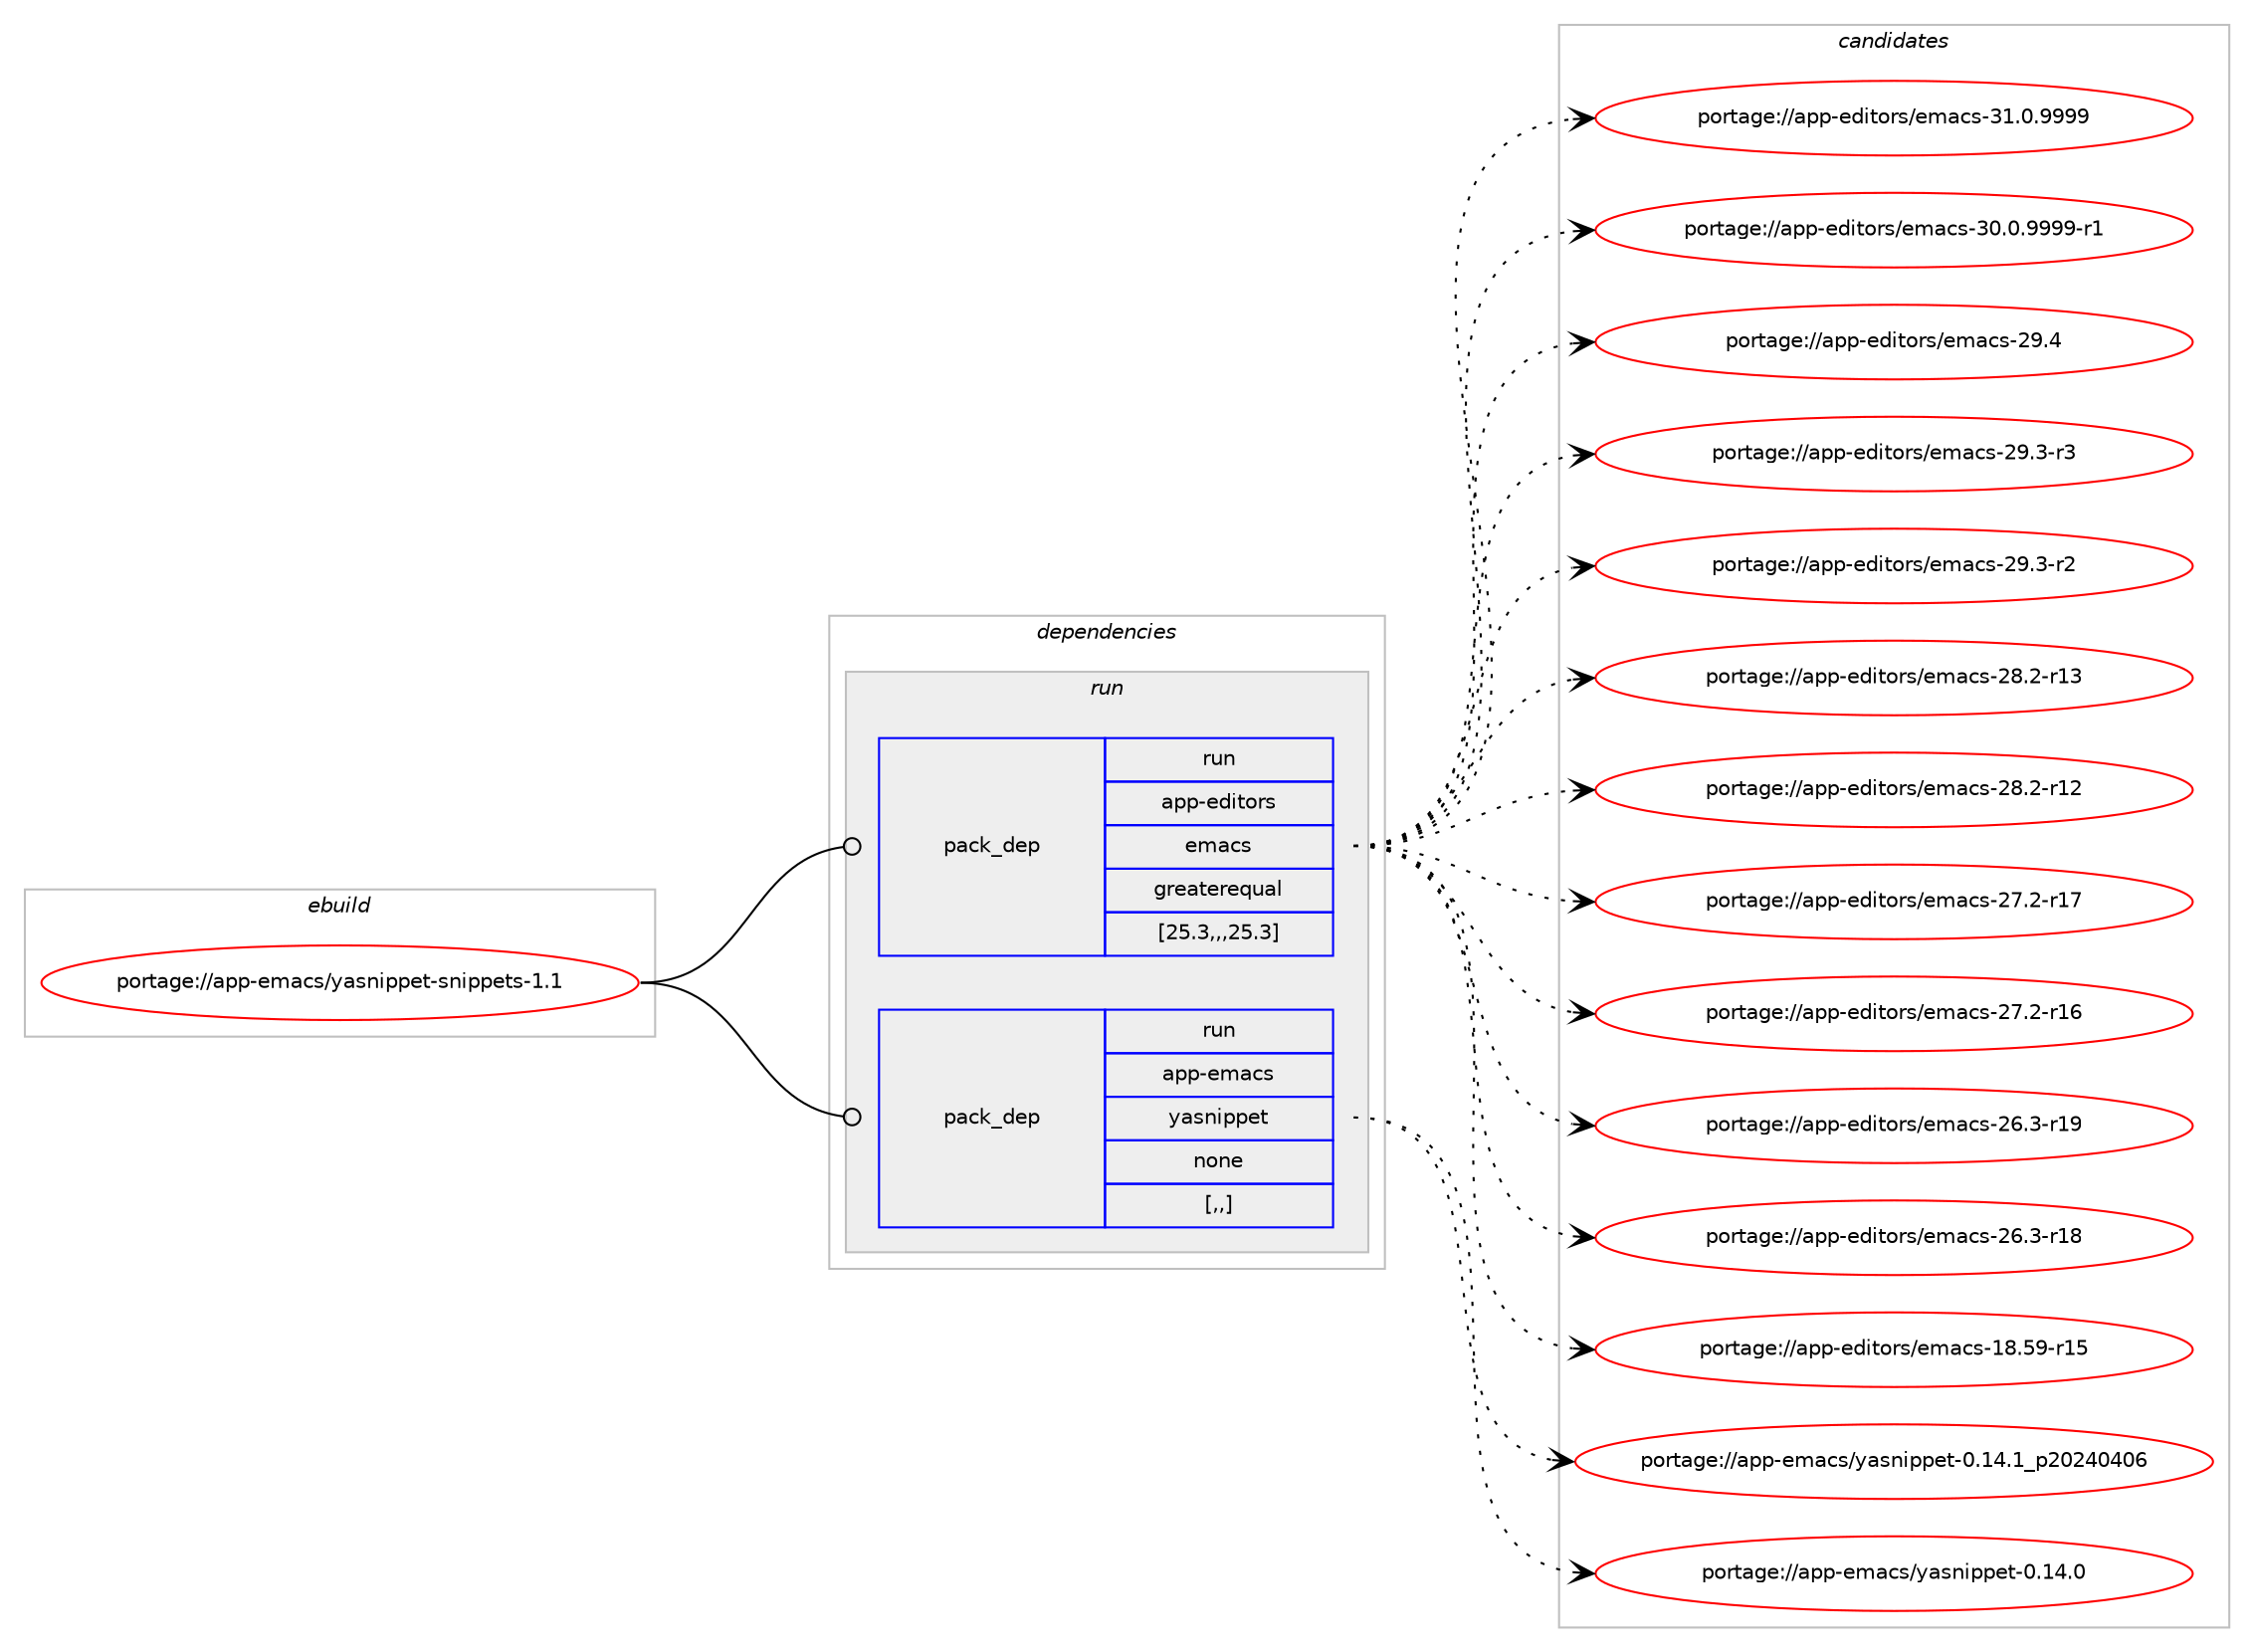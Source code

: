 digraph prolog {

# *************
# Graph options
# *************

newrank=true;
concentrate=true;
compound=true;
graph [rankdir=LR,fontname=Helvetica,fontsize=10,ranksep=1.5];#, ranksep=2.5, nodesep=0.2];
edge  [arrowhead=vee];
node  [fontname=Helvetica,fontsize=10];

# **********
# The ebuild
# **********

subgraph cluster_leftcol {
color=gray;
label=<<i>ebuild</i>>;
id [label="portage://app-emacs/yasnippet-snippets-1.1", color=red, width=4, href="../app-emacs/yasnippet-snippets-1.1.svg"];
}

# ****************
# The dependencies
# ****************

subgraph cluster_midcol {
color=gray;
label=<<i>dependencies</i>>;
subgraph cluster_compile {
fillcolor="#eeeeee";
style=filled;
label=<<i>compile</i>>;
}
subgraph cluster_compileandrun {
fillcolor="#eeeeee";
style=filled;
label=<<i>compile and run</i>>;
}
subgraph cluster_run {
fillcolor="#eeeeee";
style=filled;
label=<<i>run</i>>;
subgraph pack17169 {
dependency23513 [label=<<TABLE BORDER="0" CELLBORDER="1" CELLSPACING="0" CELLPADDING="4" WIDTH="220"><TR><TD ROWSPAN="6" CELLPADDING="30">pack_dep</TD></TR><TR><TD WIDTH="110">run</TD></TR><TR><TD>app-editors</TD></TR><TR><TD>emacs</TD></TR><TR><TD>greaterequal</TD></TR><TR><TD>[25.3,,,25.3]</TD></TR></TABLE>>, shape=none, color=blue];
}
id:e -> dependency23513:w [weight=20,style="solid",arrowhead="odot"];
subgraph pack17170 {
dependency23514 [label=<<TABLE BORDER="0" CELLBORDER="1" CELLSPACING="0" CELLPADDING="4" WIDTH="220"><TR><TD ROWSPAN="6" CELLPADDING="30">pack_dep</TD></TR><TR><TD WIDTH="110">run</TD></TR><TR><TD>app-emacs</TD></TR><TR><TD>yasnippet</TD></TR><TR><TD>none</TD></TR><TR><TD>[,,]</TD></TR></TABLE>>, shape=none, color=blue];
}
id:e -> dependency23514:w [weight=20,style="solid",arrowhead="odot"];
}
}

# **************
# The candidates
# **************

subgraph cluster_choices {
rank=same;
color=gray;
label=<<i>candidates</i>>;

subgraph choice17169 {
color=black;
nodesep=1;
choice971121124510110010511611111411547101109979911545514946484657575757 [label="portage://app-editors/emacs-31.0.9999", color=red, width=4,href="../app-editors/emacs-31.0.9999.svg"];
choice9711211245101100105116111114115471011099799115455148464846575757574511449 [label="portage://app-editors/emacs-30.0.9999-r1", color=red, width=4,href="../app-editors/emacs-30.0.9999-r1.svg"];
choice97112112451011001051161111141154710110997991154550574652 [label="portage://app-editors/emacs-29.4", color=red, width=4,href="../app-editors/emacs-29.4.svg"];
choice971121124510110010511611111411547101109979911545505746514511451 [label="portage://app-editors/emacs-29.3-r3", color=red, width=4,href="../app-editors/emacs-29.3-r3.svg"];
choice971121124510110010511611111411547101109979911545505746514511450 [label="portage://app-editors/emacs-29.3-r2", color=red, width=4,href="../app-editors/emacs-29.3-r2.svg"];
choice97112112451011001051161111141154710110997991154550564650451144951 [label="portage://app-editors/emacs-28.2-r13", color=red, width=4,href="../app-editors/emacs-28.2-r13.svg"];
choice97112112451011001051161111141154710110997991154550564650451144950 [label="portage://app-editors/emacs-28.2-r12", color=red, width=4,href="../app-editors/emacs-28.2-r12.svg"];
choice97112112451011001051161111141154710110997991154550554650451144955 [label="portage://app-editors/emacs-27.2-r17", color=red, width=4,href="../app-editors/emacs-27.2-r17.svg"];
choice97112112451011001051161111141154710110997991154550554650451144954 [label="portage://app-editors/emacs-27.2-r16", color=red, width=4,href="../app-editors/emacs-27.2-r16.svg"];
choice97112112451011001051161111141154710110997991154550544651451144957 [label="portage://app-editors/emacs-26.3-r19", color=red, width=4,href="../app-editors/emacs-26.3-r19.svg"];
choice97112112451011001051161111141154710110997991154550544651451144956 [label="portage://app-editors/emacs-26.3-r18", color=red, width=4,href="../app-editors/emacs-26.3-r18.svg"];
choice9711211245101100105116111114115471011099799115454956465357451144953 [label="portage://app-editors/emacs-18.59-r15", color=red, width=4,href="../app-editors/emacs-18.59-r15.svg"];
dependency23513:e -> choice971121124510110010511611111411547101109979911545514946484657575757:w [style=dotted,weight="100"];
dependency23513:e -> choice9711211245101100105116111114115471011099799115455148464846575757574511449:w [style=dotted,weight="100"];
dependency23513:e -> choice97112112451011001051161111141154710110997991154550574652:w [style=dotted,weight="100"];
dependency23513:e -> choice971121124510110010511611111411547101109979911545505746514511451:w [style=dotted,weight="100"];
dependency23513:e -> choice971121124510110010511611111411547101109979911545505746514511450:w [style=dotted,weight="100"];
dependency23513:e -> choice97112112451011001051161111141154710110997991154550564650451144951:w [style=dotted,weight="100"];
dependency23513:e -> choice97112112451011001051161111141154710110997991154550564650451144950:w [style=dotted,weight="100"];
dependency23513:e -> choice97112112451011001051161111141154710110997991154550554650451144955:w [style=dotted,weight="100"];
dependency23513:e -> choice97112112451011001051161111141154710110997991154550554650451144954:w [style=dotted,weight="100"];
dependency23513:e -> choice97112112451011001051161111141154710110997991154550544651451144957:w [style=dotted,weight="100"];
dependency23513:e -> choice97112112451011001051161111141154710110997991154550544651451144956:w [style=dotted,weight="100"];
dependency23513:e -> choice9711211245101100105116111114115471011099799115454956465357451144953:w [style=dotted,weight="100"];
}
subgraph choice17170 {
color=black;
nodesep=1;
choice97112112451011099799115471219711511010511211210111645484649524649951125048505248524854 [label="portage://app-emacs/yasnippet-0.14.1_p20240406", color=red, width=4,href="../app-emacs/yasnippet-0.14.1_p20240406.svg"];
choice97112112451011099799115471219711511010511211210111645484649524648 [label="portage://app-emacs/yasnippet-0.14.0", color=red, width=4,href="../app-emacs/yasnippet-0.14.0.svg"];
dependency23514:e -> choice97112112451011099799115471219711511010511211210111645484649524649951125048505248524854:w [style=dotted,weight="100"];
dependency23514:e -> choice97112112451011099799115471219711511010511211210111645484649524648:w [style=dotted,weight="100"];
}
}

}
